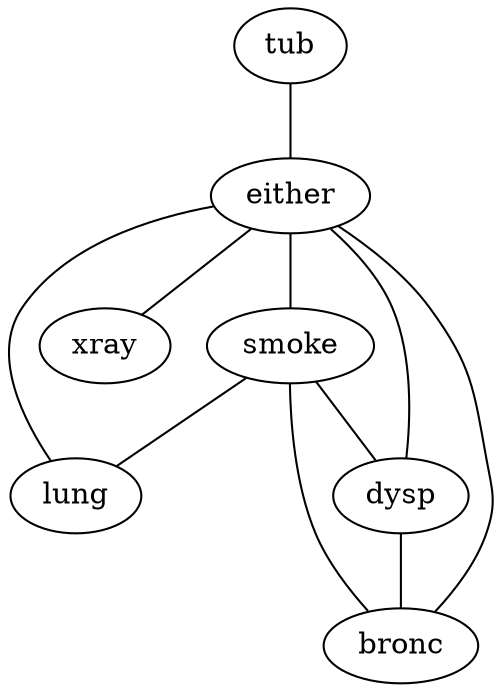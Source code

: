 digraph G {
    "either" -> "lung" [dir = none];
    "either" -> "xray" [dir = none];
    "either" -> "bronc" [dir = none];
    "smoke" -> "lung" [dir = none];
    "smoke" -> "dysp" [dir = none];
    "smoke" -> "bronc" [dir = none];
    "either" -> "smoke" [dir = none];
    "tub" -> "either" [dir = none];
    "dysp" -> "bronc" [dir = none];
    "either" -> "dysp" [dir = none];
}
